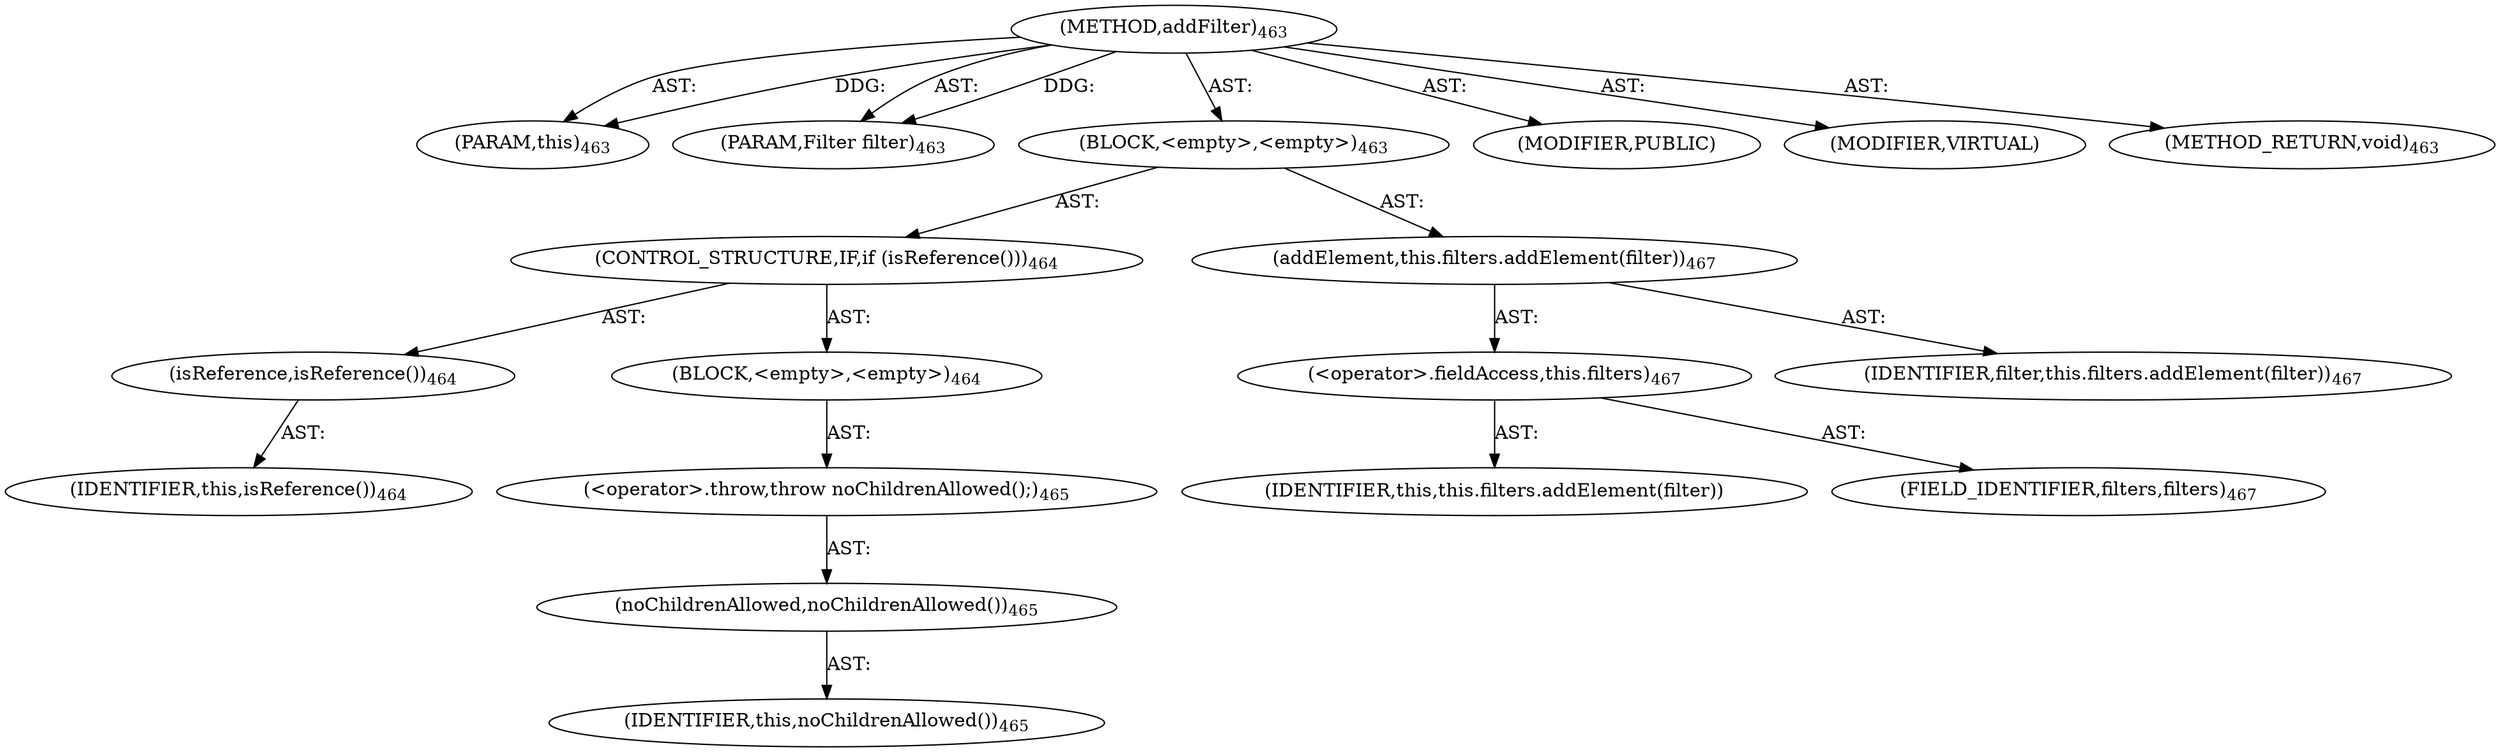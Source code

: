 digraph "addFilter" {  
"111669149717" [label = <(METHOD,addFilter)<SUB>463</SUB>> ]
"115964117009" [label = <(PARAM,this)<SUB>463</SUB>> ]
"115964117033" [label = <(PARAM,Filter filter)<SUB>463</SUB>> ]
"25769803839" [label = <(BLOCK,&lt;empty&gt;,&lt;empty&gt;)<SUB>463</SUB>> ]
"47244640293" [label = <(CONTROL_STRUCTURE,IF,if (isReference()))<SUB>464</SUB>> ]
"30064771366" [label = <(isReference,isReference())<SUB>464</SUB>> ]
"68719476778" [label = <(IDENTIFIER,this,isReference())<SUB>464</SUB>> ]
"25769803840" [label = <(BLOCK,&lt;empty&gt;,&lt;empty&gt;)<SUB>464</SUB>> ]
"30064771367" [label = <(&lt;operator&gt;.throw,throw noChildrenAllowed();)<SUB>465</SUB>> ]
"30064771368" [label = <(noChildrenAllowed,noChildrenAllowed())<SUB>465</SUB>> ]
"68719476779" [label = <(IDENTIFIER,this,noChildrenAllowed())<SUB>465</SUB>> ]
"30064771369" [label = <(addElement,this.filters.addElement(filter))<SUB>467</SUB>> ]
"30064771370" [label = <(&lt;operator&gt;.fieldAccess,this.filters)<SUB>467</SUB>> ]
"68719476984" [label = <(IDENTIFIER,this,this.filters.addElement(filter))> ]
"55834574899" [label = <(FIELD_IDENTIFIER,filters,filters)<SUB>467</SUB>> ]
"68719476985" [label = <(IDENTIFIER,filter,this.filters.addElement(filter))<SUB>467</SUB>> ]
"133143986229" [label = <(MODIFIER,PUBLIC)> ]
"133143986230" [label = <(MODIFIER,VIRTUAL)> ]
"128849018901" [label = <(METHOD_RETURN,void)<SUB>463</SUB>> ]
  "111669149717" -> "115964117009"  [ label = "AST: "] 
  "111669149717" -> "115964117033"  [ label = "AST: "] 
  "111669149717" -> "25769803839"  [ label = "AST: "] 
  "111669149717" -> "133143986229"  [ label = "AST: "] 
  "111669149717" -> "133143986230"  [ label = "AST: "] 
  "111669149717" -> "128849018901"  [ label = "AST: "] 
  "25769803839" -> "47244640293"  [ label = "AST: "] 
  "25769803839" -> "30064771369"  [ label = "AST: "] 
  "47244640293" -> "30064771366"  [ label = "AST: "] 
  "47244640293" -> "25769803840"  [ label = "AST: "] 
  "30064771366" -> "68719476778"  [ label = "AST: "] 
  "25769803840" -> "30064771367"  [ label = "AST: "] 
  "30064771367" -> "30064771368"  [ label = "AST: "] 
  "30064771368" -> "68719476779"  [ label = "AST: "] 
  "30064771369" -> "30064771370"  [ label = "AST: "] 
  "30064771369" -> "68719476985"  [ label = "AST: "] 
  "30064771370" -> "68719476984"  [ label = "AST: "] 
  "30064771370" -> "55834574899"  [ label = "AST: "] 
  "111669149717" -> "115964117009"  [ label = "DDG: "] 
  "111669149717" -> "115964117033"  [ label = "DDG: "] 
}
